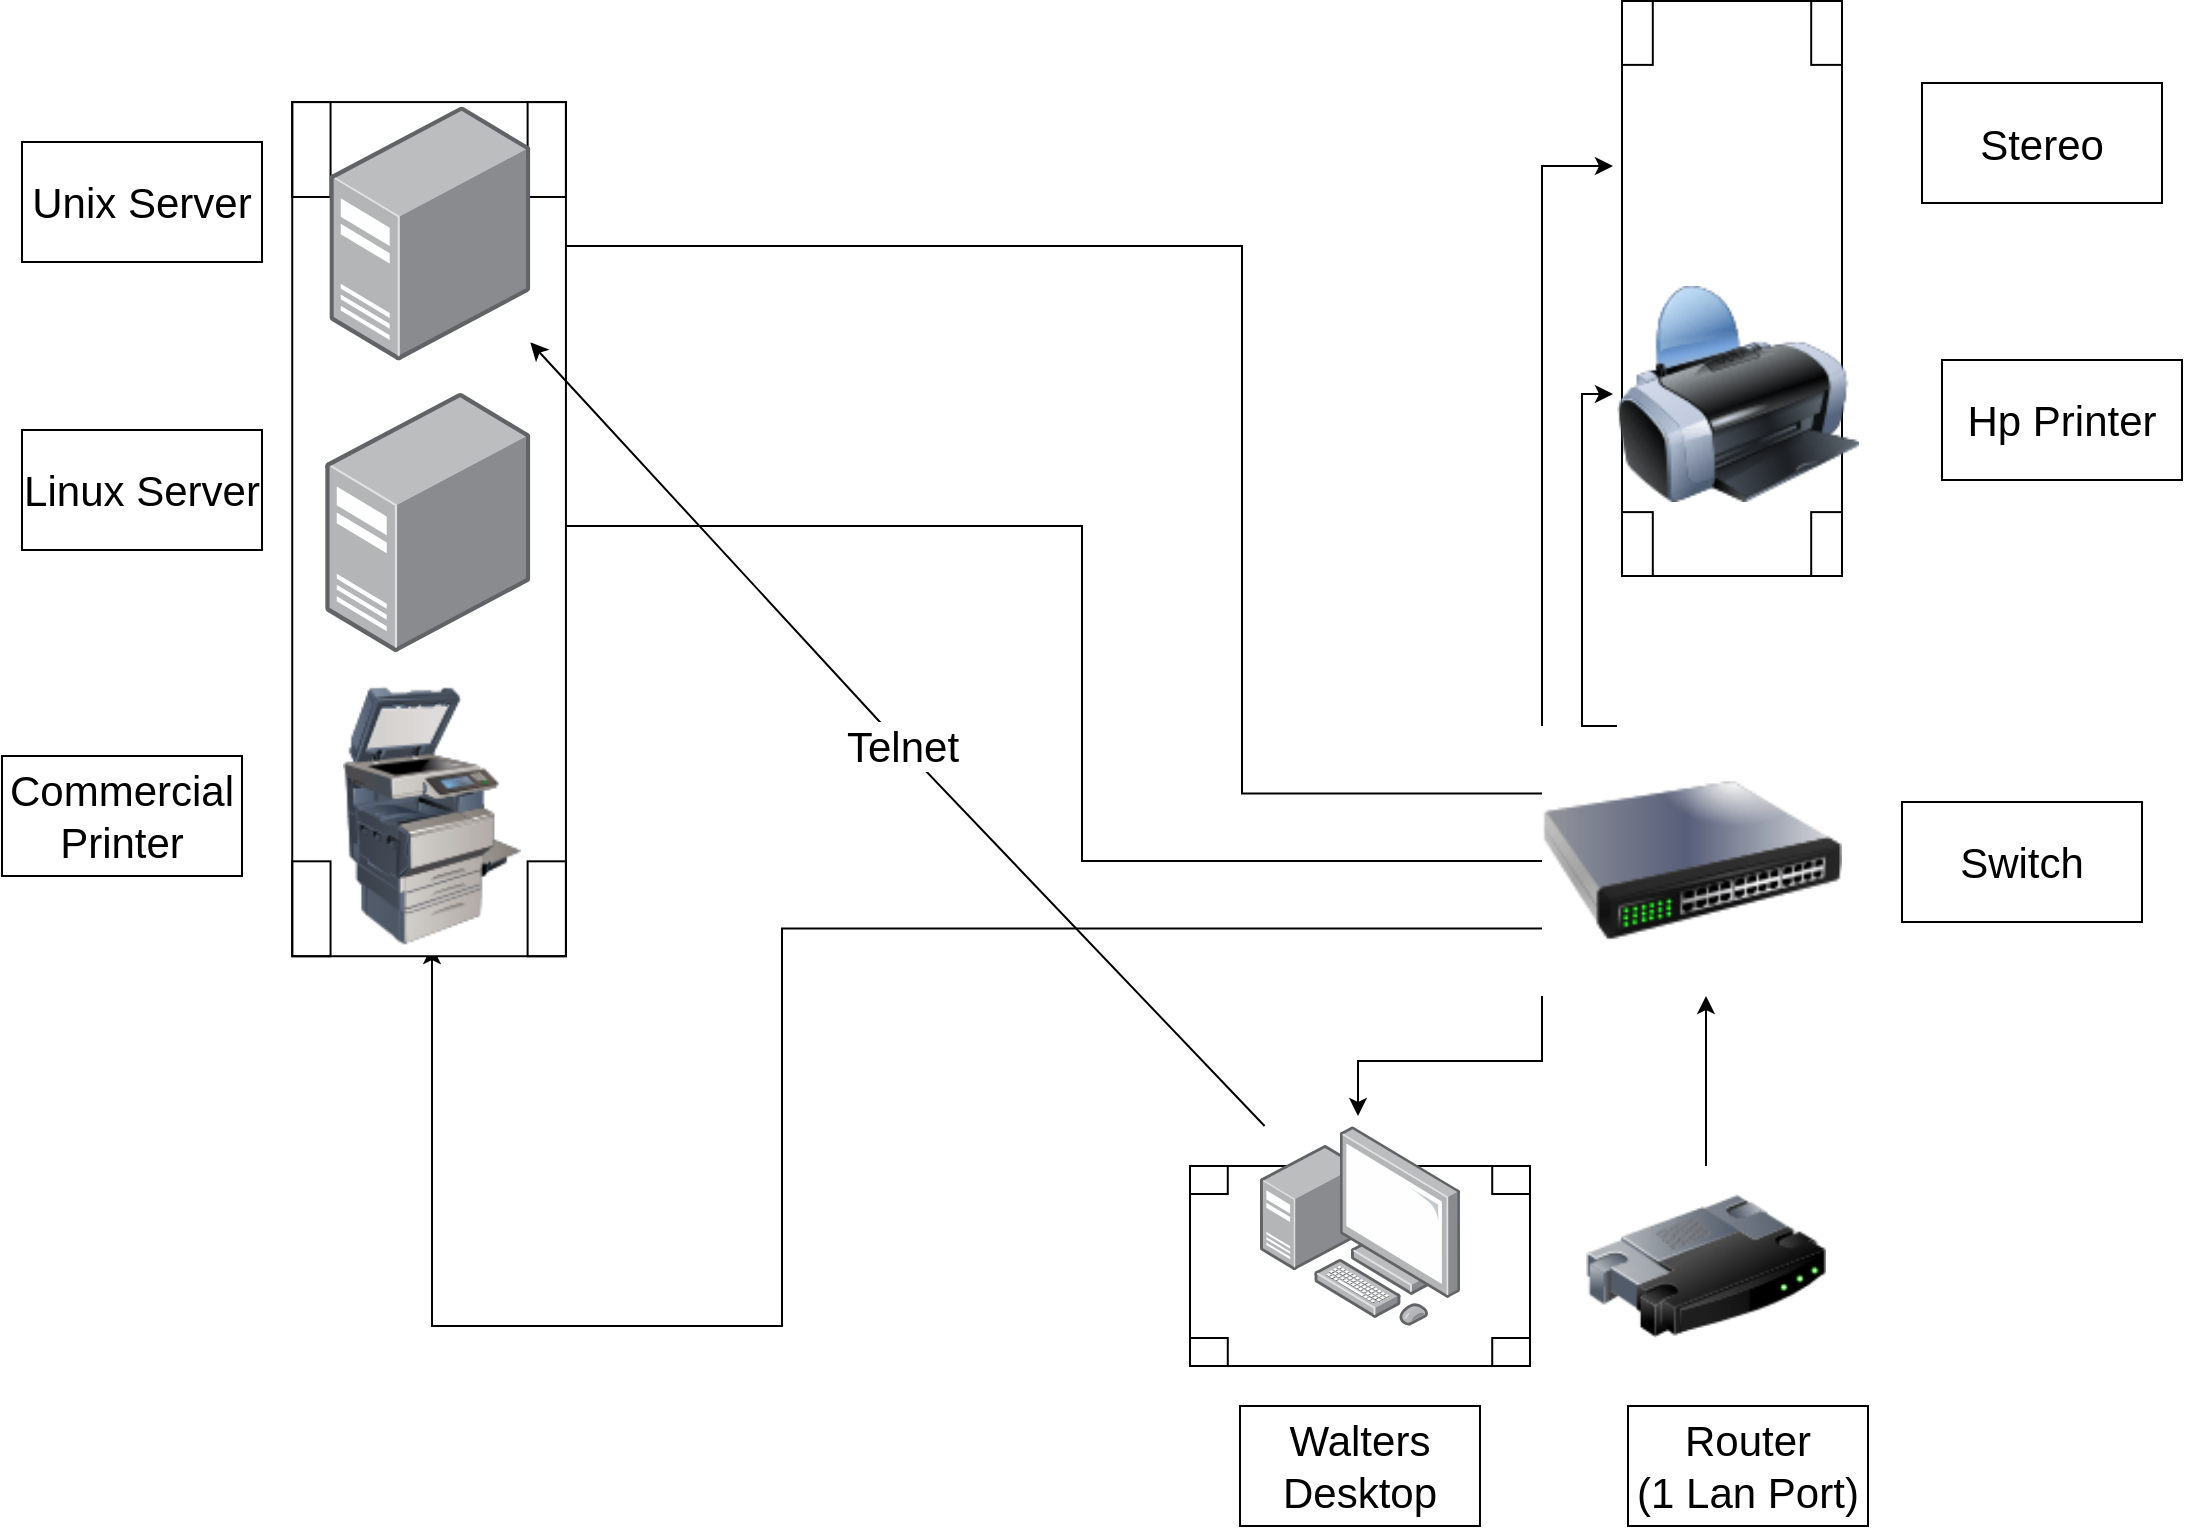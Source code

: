 <mxfile version="20.3.0" type="github">
  <diagram id="JYpKnm3hOoByf-iaP71F" name="Page-1">
    <mxGraphModel dx="3773" dy="1123" grid="1" gridSize="10" guides="1" tooltips="1" connect="1" arrows="1" fold="1" page="1" pageScale="1" pageWidth="827" pageHeight="1169" math="0" shadow="0">
      <root>
        <mxCell id="0" />
        <mxCell id="1" parent="0" />
        <mxCell id="_Lm2W7iEWBs3c_BX565x-24" style="edgeStyle=orthogonalEdgeStyle;rounded=0;orthogonalLoop=1;jettySize=auto;html=1;exitX=0;exitY=1;exitDx=0;exitDy=0;entryX=0.49;entryY=-0.05;entryDx=0;entryDy=0;entryPerimeter=0;" edge="1" parent="1" source="_Lm2W7iEWBs3c_BX565x-7" target="_Lm2W7iEWBs3c_BX565x-3">
          <mxGeometry relative="1" as="geometry" />
        </mxCell>
        <mxCell id="_Lm2W7iEWBs3c_BX565x-25" style="edgeStyle=orthogonalEdgeStyle;rounded=0;orthogonalLoop=1;jettySize=auto;html=1;exitX=0.25;exitY=0;exitDx=0;exitDy=0;entryX=0;entryY=0.5;entryDx=0;entryDy=0;" edge="1" parent="1" source="_Lm2W7iEWBs3c_BX565x-7" target="_Lm2W7iEWBs3c_BX565x-8">
          <mxGeometry relative="1" as="geometry">
            <Array as="points">
              <mxPoint x="320" y="560" />
              <mxPoint x="320" y="394" />
            </Array>
          </mxGeometry>
        </mxCell>
        <mxCell id="_Lm2W7iEWBs3c_BX565x-27" style="edgeStyle=orthogonalEdgeStyle;rounded=0;orthogonalLoop=1;jettySize=auto;html=1;exitX=0;exitY=0.75;exitDx=0;exitDy=0;entryX=0.5;entryY=1;entryDx=0;entryDy=0;" edge="1" parent="1" source="_Lm2W7iEWBs3c_BX565x-7" target="_Lm2W7iEWBs3c_BX565x-10">
          <mxGeometry relative="1" as="geometry">
            <mxPoint x="-100" y="860" as="targetPoint" />
            <Array as="points">
              <mxPoint x="-80" y="661" />
              <mxPoint x="-80" y="860" />
              <mxPoint x="-255" y="860" />
            </Array>
          </mxGeometry>
        </mxCell>
        <mxCell id="_Lm2W7iEWBs3c_BX565x-28" style="edgeStyle=orthogonalEdgeStyle;rounded=0;orthogonalLoop=1;jettySize=auto;html=1;exitX=0;exitY=0.5;exitDx=0;exitDy=0;" edge="1" parent="1" source="_Lm2W7iEWBs3c_BX565x-7" target="_Lm2W7iEWBs3c_BX565x-1">
          <mxGeometry relative="1" as="geometry">
            <mxPoint x="-150" y="450" as="targetPoint" />
            <Array as="points">
              <mxPoint x="70" y="628" />
              <mxPoint x="70" y="460" />
            </Array>
          </mxGeometry>
        </mxCell>
        <mxCell id="_Lm2W7iEWBs3c_BX565x-33" style="edgeStyle=orthogonalEdgeStyle;rounded=0;orthogonalLoop=1;jettySize=auto;html=1;exitX=0;exitY=0;exitDx=0;exitDy=0;" edge="1" parent="1" source="_Lm2W7iEWBs3c_BX565x-7" target="_Lm2W7iEWBs3c_BX565x-16">
          <mxGeometry relative="1" as="geometry">
            <mxPoint x="300.471" y="280" as="targetPoint" />
            <Array as="points">
              <mxPoint x="300" y="280" />
            </Array>
          </mxGeometry>
        </mxCell>
        <mxCell id="_Lm2W7iEWBs3c_BX565x-34" style="edgeStyle=orthogonalEdgeStyle;rounded=0;orthogonalLoop=1;jettySize=auto;html=1;exitX=0;exitY=0.25;exitDx=0;exitDy=0;" edge="1" parent="1" source="_Lm2W7iEWBs3c_BX565x-7" target="_Lm2W7iEWBs3c_BX565x-2">
          <mxGeometry relative="1" as="geometry">
            <mxPoint x="130" y="320" as="targetPoint" />
            <Array as="points">
              <mxPoint x="150" y="594" />
              <mxPoint x="150" y="320" />
            </Array>
          </mxGeometry>
        </mxCell>
        <mxCell id="_Lm2W7iEWBs3c_BX565x-7" value="" style="image;html=1;image=img/lib/clip_art/networking/Switch_128x128.png" vertex="1" parent="1">
          <mxGeometry x="300" y="560" width="150" height="135" as="geometry" />
        </mxCell>
        <mxCell id="_Lm2W7iEWBs3c_BX565x-12" value="" style="verticalLabelPosition=bottom;html=1;verticalAlign=top;align=center;shape=mxgraph.floorplan.table;" vertex="1" parent="1">
          <mxGeometry x="124" y="780" width="170" height="100" as="geometry" />
        </mxCell>
        <mxCell id="_Lm2W7iEWBs3c_BX565x-3" value="" style="points=[];aspect=fixed;html=1;align=center;shadow=0;dashed=0;image;image=img/lib/allied_telesis/computer_and_terminals/Personal_Computer_with_Server.svg;direction=east;" vertex="1" parent="1">
          <mxGeometry x="159" y="760" width="100" height="100" as="geometry" />
        </mxCell>
        <mxCell id="_Lm2W7iEWBs3c_BX565x-17" style="edgeStyle=orthogonalEdgeStyle;rounded=0;orthogonalLoop=1;jettySize=auto;html=1;exitX=0.5;exitY=0;exitDx=0;exitDy=0;" edge="1" parent="1" source="_Lm2W7iEWBs3c_BX565x-6" target="_Lm2W7iEWBs3c_BX565x-7">
          <mxGeometry relative="1" as="geometry">
            <Array as="points">
              <mxPoint x="382" y="720" />
              <mxPoint x="382" y="720" />
            </Array>
          </mxGeometry>
        </mxCell>
        <mxCell id="_Lm2W7iEWBs3c_BX565x-6" value="" style="image;html=1;image=img/lib/clip_art/networking/Router_128x128.png" vertex="1" parent="1">
          <mxGeometry x="322" y="780" width="120" height="100" as="geometry" />
        </mxCell>
        <mxCell id="_Lm2W7iEWBs3c_BX565x-14" value="" style="verticalLabelPosition=bottom;html=1;verticalAlign=top;align=center;shape=mxgraph.floorplan.table;rotation=90;" vertex="1" parent="1">
          <mxGeometry x="251.25" y="286.25" width="287.5" height="110" as="geometry" />
        </mxCell>
        <mxCell id="_Lm2W7iEWBs3c_BX565x-8" value="" style="image;html=1;image=img/lib/clip_art/computers/Printer_128x128.png" vertex="1" parent="1">
          <mxGeometry x="335.5" y="340" width="125" height="108" as="geometry" />
        </mxCell>
        <mxCell id="_Lm2W7iEWBs3c_BX565x-15" value="" style="verticalLabelPosition=bottom;html=1;verticalAlign=top;align=center;shape=mxgraph.floorplan.table;rotation=90;" vertex="1" parent="1">
          <mxGeometry x="-470" y="393.15" width="427.08" height="136.85" as="geometry" />
        </mxCell>
        <mxCell id="_Lm2W7iEWBs3c_BX565x-1" value="" style="points=[];aspect=fixed;html=1;align=center;shadow=0;dashed=0;image;image=img/lib/allied_telesis/computer_and_terminals/Server_Desktop.svg;" vertex="1" parent="1">
          <mxGeometry x="-308.4" y="393.15" width="102.56" height="130" as="geometry" />
        </mxCell>
        <mxCell id="_Lm2W7iEWBs3c_BX565x-2" value="" style="points=[];aspect=fixed;html=1;align=center;shadow=0;dashed=0;image;image=img/lib/allied_telesis/computer_and_terminals/Server_Desktop.svg;" vertex="1" parent="1">
          <mxGeometry x="-306.28" y="250" width="100.44" height="127.32" as="geometry" />
        </mxCell>
        <mxCell id="_Lm2W7iEWBs3c_BX565x-10" value="" style="image;html=1;image=img/lib/clip_art/computers/Printer_Commercial_128x128.png" vertex="1" parent="1">
          <mxGeometry x="-340" y="540" width="170" height="130" as="geometry" />
        </mxCell>
        <mxCell id="_Lm2W7iEWBs3c_BX565x-16" value="" style="shape=image;html=1;verticalAlign=top;verticalLabelPosition=bottom;labelBackgroundColor=#ffffff;imageAspect=0;aspect=fixed;image=https://cdn1.iconfinder.com/data/icons/electronics-outline-24/24/boombox_cassette_player_cassette_recorder_radio_stereo_stereo-128.png" vertex="1" parent="1">
          <mxGeometry x="335.5" y="209" width="119" height="119" as="geometry" />
        </mxCell>
        <mxCell id="_Lm2W7iEWBs3c_BX565x-35" value="" style="endArrow=classic;html=1;rounded=0;" edge="1" parent="1" source="_Lm2W7iEWBs3c_BX565x-3" target="_Lm2W7iEWBs3c_BX565x-2">
          <mxGeometry relative="1" as="geometry">
            <mxPoint x="130" y="770" as="sourcePoint" />
            <mxPoint x="150" y="530" as="targetPoint" />
            <Array as="points">
              <mxPoint x="-20" y="570" />
            </Array>
          </mxGeometry>
        </mxCell>
        <mxCell id="_Lm2W7iEWBs3c_BX565x-36" value="Telnet" style="edgeLabel;resizable=0;html=1;align=center;verticalAlign=middle;fontSize=21;" connectable="0" vertex="1" parent="_Lm2W7iEWBs3c_BX565x-35">
          <mxGeometry relative="1" as="geometry">
            <mxPoint x="4" y="4" as="offset" />
          </mxGeometry>
        </mxCell>
        <mxCell id="_Lm2W7iEWBs3c_BX565x-37" value="Unix Server" style="rounded=0;whiteSpace=wrap;html=1;fontFamily=Helvetica;fontSize=21;" vertex="1" parent="1">
          <mxGeometry x="-460" y="268" width="120" height="60" as="geometry" />
        </mxCell>
        <mxCell id="_Lm2W7iEWBs3c_BX565x-38" value="Linux Server" style="rounded=0;whiteSpace=wrap;html=1;fontFamily=Helvetica;fontSize=21;" vertex="1" parent="1">
          <mxGeometry x="-460" y="412" width="120" height="60" as="geometry" />
        </mxCell>
        <mxCell id="_Lm2W7iEWBs3c_BX565x-39" value="Walters Desktop" style="rounded=0;whiteSpace=wrap;html=1;fontFamily=Helvetica;fontSize=21;" vertex="1" parent="1">
          <mxGeometry x="149" y="900" width="120" height="60" as="geometry" />
        </mxCell>
        <mxCell id="_Lm2W7iEWBs3c_BX565x-40" value="Router&lt;br&gt;(1 Lan Port)" style="rounded=0;whiteSpace=wrap;html=1;fontFamily=Helvetica;fontSize=21;" vertex="1" parent="1">
          <mxGeometry x="343" y="900" width="120" height="60" as="geometry" />
        </mxCell>
        <mxCell id="_Lm2W7iEWBs3c_BX565x-41" value="Switch" style="rounded=0;whiteSpace=wrap;html=1;fontFamily=Helvetica;fontSize=21;" vertex="1" parent="1">
          <mxGeometry x="480" y="598" width="120" height="60" as="geometry" />
        </mxCell>
        <mxCell id="_Lm2W7iEWBs3c_BX565x-42" value="Hp Printer" style="rounded=0;whiteSpace=wrap;html=1;fontFamily=Helvetica;fontSize=21;" vertex="1" parent="1">
          <mxGeometry x="500" y="377" width="120" height="60" as="geometry" />
        </mxCell>
        <mxCell id="_Lm2W7iEWBs3c_BX565x-43" value="Commercial Printer" style="rounded=0;whiteSpace=wrap;html=1;fontFamily=Helvetica;fontSize=21;" vertex="1" parent="1">
          <mxGeometry x="-470" y="575" width="120" height="60" as="geometry" />
        </mxCell>
        <mxCell id="_Lm2W7iEWBs3c_BX565x-44" value="Stereo" style="rounded=0;whiteSpace=wrap;html=1;fontFamily=Helvetica;fontSize=21;" vertex="1" parent="1">
          <mxGeometry x="490" y="238.5" width="120" height="60" as="geometry" />
        </mxCell>
      </root>
    </mxGraphModel>
  </diagram>
</mxfile>
